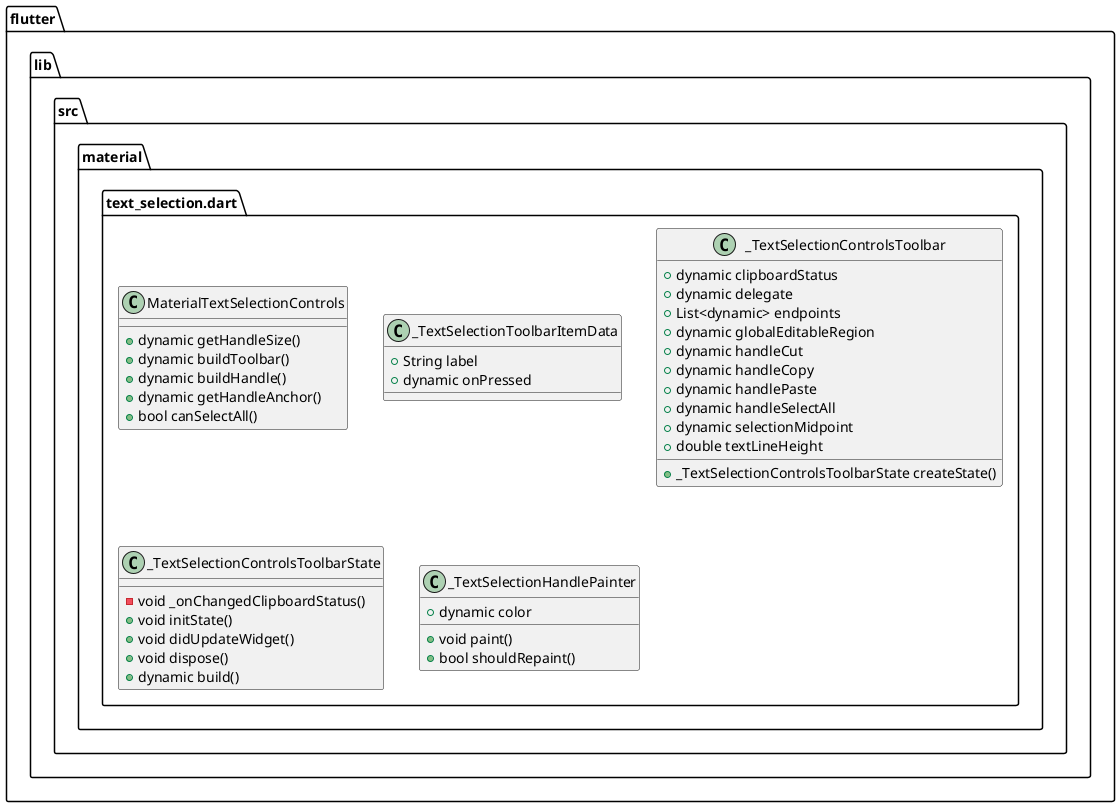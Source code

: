 @startuml
set namespaceSeparator ::

class "flutter::lib::src::material::text_selection.dart::MaterialTextSelectionControls" {
  +dynamic getHandleSize()
  +dynamic buildToolbar()
  +dynamic buildHandle()
  +dynamic getHandleAnchor()
  +bool canSelectAll()
}

class "flutter::lib::src::material::text_selection.dart::_TextSelectionToolbarItemData" {
  +String label
  +dynamic onPressed
}

class "flutter::lib::src::material::text_selection.dart::_TextSelectionControlsToolbar" {
  +dynamic clipboardStatus
  +dynamic delegate
  +List<dynamic> endpoints
  +dynamic globalEditableRegion
  +dynamic handleCut
  +dynamic handleCopy
  +dynamic handlePaste
  +dynamic handleSelectAll
  +dynamic selectionMidpoint
  +double textLineHeight
  +_TextSelectionControlsToolbarState createState()
}

class "flutter::lib::src::material::text_selection.dart::_TextSelectionControlsToolbarState" {
  -void _onChangedClipboardStatus()
  +void initState()
  +void didUpdateWidget()
  +void dispose()
  +dynamic build()
}

class "flutter::lib::src::material::text_selection.dart::_TextSelectionHandlePainter" {
  +dynamic color
  +void paint()
  +bool shouldRepaint()
}


@enduml